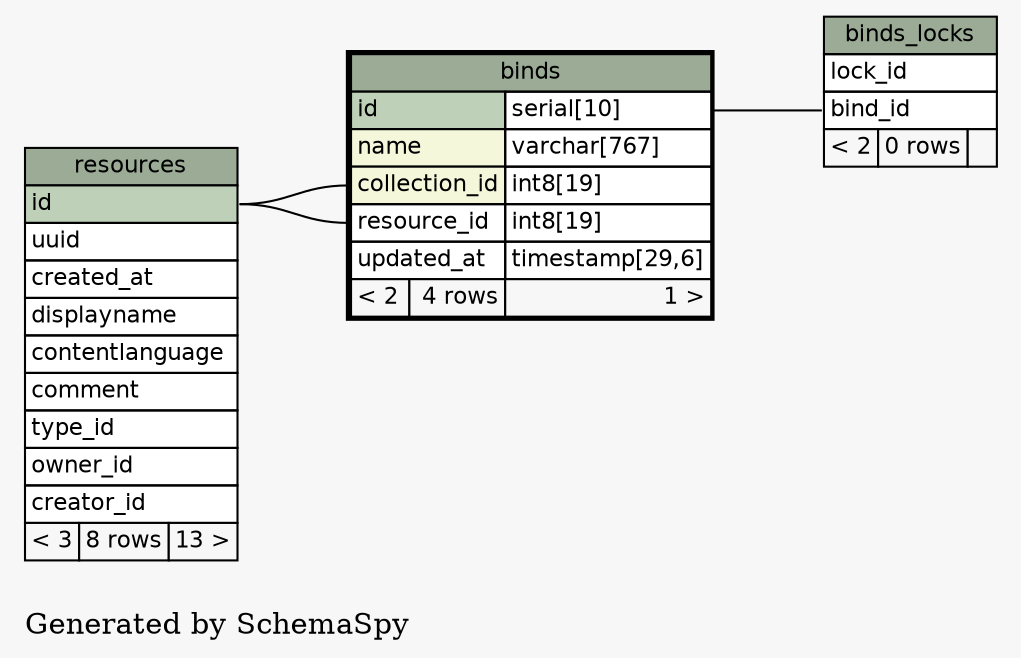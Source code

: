 // dot 2.16.1 on Linux 2.6.24-1-amd64
digraph "oneDegreeRelationshipsGraph" {
  graph [
    rankdir="RL"
    bgcolor="#f7f7f7"
    label="\nGenerated by SchemaSpy"
    labeljust="l"
  ];
  node [
    fontname="Helvetica"
    fontsize="11"
    shape="plaintext"
  ];
  edge [
    arrowsize="0.8"
  ];
  "binds":"collection_id":w -> "resources":"id":e [arrowtail=crowtee arrowhead=none];
  "binds":"resource_id":w -> "resources":"id":e [arrowtail=crowtee arrowhead=none];
  "binds_locks":"bind_id":w -> "binds":"id.type":e [arrowtail=crowtee arrowhead=none];
  "binds" [
    label=<
    <TABLE BORDER="2" CELLBORDER="1" CELLSPACING="0" BGCOLOR="#ffffff">
      <TR><TD PORT="binds.heading" COLSPAN="3" BGCOLOR="#9bab96" ALIGN="CENTER">binds</TD></TR>
      <TR><TD PORT="id" COLSPAN="2" BGCOLOR="#bed1b8" ALIGN="LEFT">id</TD><TD PORT="id.type" ALIGN="LEFT">serial[10]</TD></TR>
      <TR><TD PORT="name" COLSPAN="2" BGCOLOR="#f4f7da" ALIGN="LEFT">name</TD><TD PORT="name.type" ALIGN="LEFT">varchar[767]</TD></TR>
      <TR><TD PORT="collection_id" COLSPAN="2" BGCOLOR="#f4f7da" ALIGN="LEFT">collection_id</TD><TD PORT="collection_id.type" ALIGN="LEFT">int8[19]</TD></TR>
      <TR><TD PORT="resource_id" COLSPAN="2" ALIGN="LEFT">resource_id</TD><TD PORT="resource_id.type" ALIGN="LEFT">int8[19]</TD></TR>
      <TR><TD PORT="updated_at" COLSPAN="2" ALIGN="LEFT">updated_at</TD><TD PORT="updated_at.type" ALIGN="LEFT">timestamp[29,6]</TD></TR>
      <TR><TD ALIGN="LEFT" BGCOLOR="#f7f7f7">&lt; 2</TD><TD ALIGN="RIGHT" BGCOLOR="#f7f7f7">4 rows</TD><TD ALIGN="RIGHT" BGCOLOR="#f7f7f7">1 &gt;</TD></TR>
    </TABLE>>
    URL="binds.html#"
    tooltip="binds"
  ];
  "binds_locks" [
    label=<
    <TABLE BORDER="0" CELLBORDER="1" CELLSPACING="0" BGCOLOR="#ffffff">
      <TR><TD PORT="binds_locks.heading" COLSPAN="3" BGCOLOR="#9bab96" ALIGN="CENTER">binds_locks</TD></TR>
      <TR><TD PORT="lock_id" COLSPAN="3" ALIGN="LEFT">lock_id</TD></TR>
      <TR><TD PORT="bind_id" COLSPAN="3" ALIGN="LEFT">bind_id</TD></TR>
      <TR><TD ALIGN="LEFT" BGCOLOR="#f7f7f7">&lt; 2</TD><TD ALIGN="RIGHT" BGCOLOR="#f7f7f7">0 rows</TD><TD ALIGN="RIGHT" BGCOLOR="#f7f7f7">  </TD></TR>
    </TABLE>>
    URL="binds_locks.html#graph"
    tooltip="binds_locks"
  ];
  "resources" [
    label=<
    <TABLE BORDER="0" CELLBORDER="1" CELLSPACING="0" BGCOLOR="#ffffff">
      <TR><TD PORT="resources.heading" COLSPAN="3" BGCOLOR="#9bab96" ALIGN="CENTER">resources</TD></TR>
      <TR><TD PORT="id" COLSPAN="3" BGCOLOR="#bed1b8" ALIGN="LEFT">id</TD></TR>
      <TR><TD PORT="uuid" COLSPAN="3" ALIGN="LEFT">uuid</TD></TR>
      <TR><TD PORT="created_at" COLSPAN="3" ALIGN="LEFT">created_at</TD></TR>
      <TR><TD PORT="displayname" COLSPAN="3" ALIGN="LEFT">displayname</TD></TR>
      <TR><TD PORT="contentlanguage" COLSPAN="3" ALIGN="LEFT">contentlanguage</TD></TR>
      <TR><TD PORT="comment" COLSPAN="3" ALIGN="LEFT">comment</TD></TR>
      <TR><TD PORT="type_id" COLSPAN="3" ALIGN="LEFT">type_id</TD></TR>
      <TR><TD PORT="owner_id" COLSPAN="3" ALIGN="LEFT">owner_id</TD></TR>
      <TR><TD PORT="creator_id" COLSPAN="3" ALIGN="LEFT">creator_id</TD></TR>
      <TR><TD ALIGN="LEFT" BGCOLOR="#f7f7f7">&lt; 3</TD><TD ALIGN="RIGHT" BGCOLOR="#f7f7f7">8 rows</TD><TD ALIGN="RIGHT" BGCOLOR="#f7f7f7">13 &gt;</TD></TR>
    </TABLE>>
    URL="resources.html#graph"
    tooltip="resources"
  ];
}
